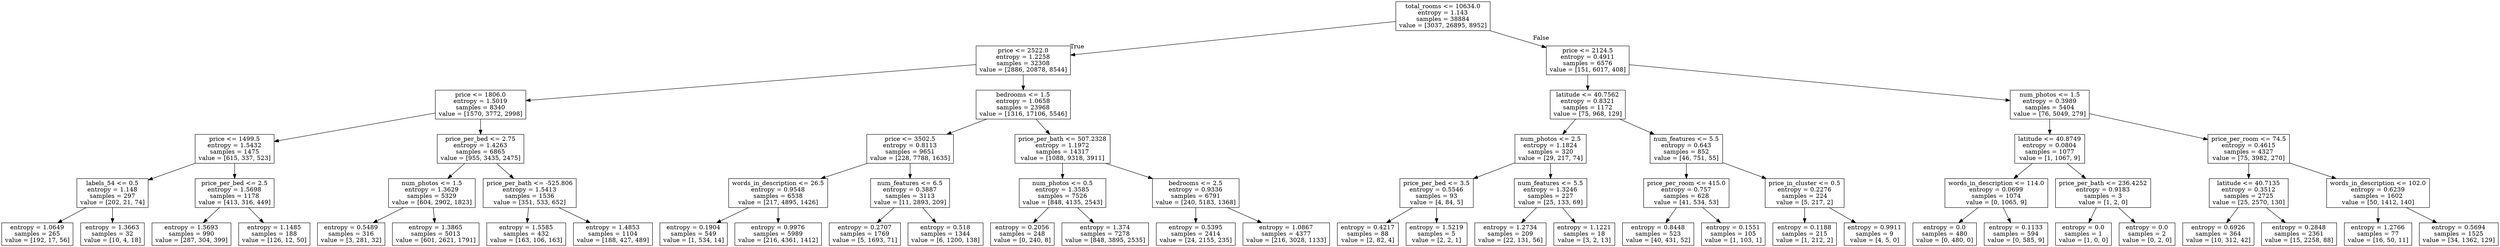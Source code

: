 digraph Tree {
node [shape=box] ;
0 [label="total_rooms <= 10634.0\nentropy = 1.143\nsamples = 38884\nvalue = [3037, 26895, 8952]"] ;
1 [label="price <= 2522.0\nentropy = 1.2258\nsamples = 32308\nvalue = [2886, 20878, 8544]"] ;
0 -> 1 [labeldistance=2.5, labelangle=45, headlabel="True"] ;
2 [label="price <= 1806.0\nentropy = 1.5019\nsamples = 8340\nvalue = [1570, 3772, 2998]"] ;
1 -> 2 ;
3 [label="price <= 1499.5\nentropy = 1.5432\nsamples = 1475\nvalue = [615, 337, 523]"] ;
2 -> 3 ;
4 [label="labels_54 <= 0.5\nentropy = 1.148\nsamples = 297\nvalue = [202, 21, 74]"] ;
3 -> 4 ;
5 [label="entropy = 1.0649\nsamples = 265\nvalue = [192, 17, 56]"] ;
4 -> 5 ;
6 [label="entropy = 1.3663\nsamples = 32\nvalue = [10, 4, 18]"] ;
4 -> 6 ;
7 [label="price_per_bed <= 2.5\nentropy = 1.5698\nsamples = 1178\nvalue = [413, 316, 449]"] ;
3 -> 7 ;
8 [label="entropy = 1.5693\nsamples = 990\nvalue = [287, 304, 399]"] ;
7 -> 8 ;
9 [label="entropy = 1.1485\nsamples = 188\nvalue = [126, 12, 50]"] ;
7 -> 9 ;
10 [label="price_per_bed <= 2.75\nentropy = 1.4263\nsamples = 6865\nvalue = [955, 3435, 2475]"] ;
2 -> 10 ;
11 [label="num_photos <= 1.5\nentropy = 1.3629\nsamples = 5329\nvalue = [604, 2902, 1823]"] ;
10 -> 11 ;
12 [label="entropy = 0.5489\nsamples = 316\nvalue = [3, 281, 32]"] ;
11 -> 12 ;
13 [label="entropy = 1.3865\nsamples = 5013\nvalue = [601, 2621, 1791]"] ;
11 -> 13 ;
14 [label="price_per_bath <= -525.806\nentropy = 1.5413\nsamples = 1536\nvalue = [351, 533, 652]"] ;
10 -> 14 ;
15 [label="entropy = 1.5585\nsamples = 432\nvalue = [163, 106, 163]"] ;
14 -> 15 ;
16 [label="entropy = 1.4853\nsamples = 1104\nvalue = [188, 427, 489]"] ;
14 -> 16 ;
17 [label="bedrooms <= 1.5\nentropy = 1.0658\nsamples = 23968\nvalue = [1316, 17106, 5546]"] ;
1 -> 17 ;
18 [label="price <= 3502.5\nentropy = 0.8113\nsamples = 9651\nvalue = [228, 7788, 1635]"] ;
17 -> 18 ;
19 [label="words_in_description <= 26.5\nentropy = 0.9548\nsamples = 6538\nvalue = [217, 4895, 1426]"] ;
18 -> 19 ;
20 [label="entropy = 0.1904\nsamples = 549\nvalue = [1, 534, 14]"] ;
19 -> 20 ;
21 [label="entropy = 0.9976\nsamples = 5989\nvalue = [216, 4361, 1412]"] ;
19 -> 21 ;
22 [label="num_features <= 6.5\nentropy = 0.3887\nsamples = 3113\nvalue = [11, 2893, 209]"] ;
18 -> 22 ;
23 [label="entropy = 0.2707\nsamples = 1769\nvalue = [5, 1693, 71]"] ;
22 -> 23 ;
24 [label="entropy = 0.518\nsamples = 1344\nvalue = [6, 1200, 138]"] ;
22 -> 24 ;
25 [label="price_per_bath <= 507.2328\nentropy = 1.1972\nsamples = 14317\nvalue = [1088, 9318, 3911]"] ;
17 -> 25 ;
26 [label="num_photos <= 0.5\nentropy = 1.3585\nsamples = 7526\nvalue = [848, 4135, 2543]"] ;
25 -> 26 ;
27 [label="entropy = 0.2056\nsamples = 248\nvalue = [0, 240, 8]"] ;
26 -> 27 ;
28 [label="entropy = 1.374\nsamples = 7278\nvalue = [848, 3895, 2535]"] ;
26 -> 28 ;
29 [label="bedrooms <= 2.5\nentropy = 0.9336\nsamples = 6791\nvalue = [240, 5183, 1368]"] ;
25 -> 29 ;
30 [label="entropy = 0.5395\nsamples = 2414\nvalue = [24, 2155, 235]"] ;
29 -> 30 ;
31 [label="entropy = 1.0867\nsamples = 4377\nvalue = [216, 3028, 1133]"] ;
29 -> 31 ;
32 [label="price <= 2124.5\nentropy = 0.4911\nsamples = 6576\nvalue = [151, 6017, 408]"] ;
0 -> 32 [labeldistance=2.5, labelangle=-45, headlabel="False"] ;
33 [label="latitude <= 40.7562\nentropy = 0.8321\nsamples = 1172\nvalue = [75, 968, 129]"] ;
32 -> 33 ;
34 [label="num_photos <= 2.5\nentropy = 1.1824\nsamples = 320\nvalue = [29, 217, 74]"] ;
33 -> 34 ;
35 [label="price_per_bed <= 3.5\nentropy = 0.5546\nsamples = 93\nvalue = [4, 84, 5]"] ;
34 -> 35 ;
36 [label="entropy = 0.4217\nsamples = 88\nvalue = [2, 82, 4]"] ;
35 -> 36 ;
37 [label="entropy = 1.5219\nsamples = 5\nvalue = [2, 2, 1]"] ;
35 -> 37 ;
38 [label="num_features <= 5.5\nentropy = 1.3246\nsamples = 227\nvalue = [25, 133, 69]"] ;
34 -> 38 ;
39 [label="entropy = 1.2734\nsamples = 209\nvalue = [22, 131, 56]"] ;
38 -> 39 ;
40 [label="entropy = 1.1221\nsamples = 18\nvalue = [3, 2, 13]"] ;
38 -> 40 ;
41 [label="num_features <= 5.5\nentropy = 0.643\nsamples = 852\nvalue = [46, 751, 55]"] ;
33 -> 41 ;
42 [label="price_per_room <= 415.0\nentropy = 0.757\nsamples = 628\nvalue = [41, 534, 53]"] ;
41 -> 42 ;
43 [label="entropy = 0.8448\nsamples = 523\nvalue = [40, 431, 52]"] ;
42 -> 43 ;
44 [label="entropy = 0.1551\nsamples = 105\nvalue = [1, 103, 1]"] ;
42 -> 44 ;
45 [label="price_in_cluster <= 0.5\nentropy = 0.2276\nsamples = 224\nvalue = [5, 217, 2]"] ;
41 -> 45 ;
46 [label="entropy = 0.1188\nsamples = 215\nvalue = [1, 212, 2]"] ;
45 -> 46 ;
47 [label="entropy = 0.9911\nsamples = 9\nvalue = [4, 5, 0]"] ;
45 -> 47 ;
48 [label="num_photos <= 1.5\nentropy = 0.3989\nsamples = 5404\nvalue = [76, 5049, 279]"] ;
32 -> 48 ;
49 [label="latitude <= 40.8749\nentropy = 0.0804\nsamples = 1077\nvalue = [1, 1067, 9]"] ;
48 -> 49 ;
50 [label="words_in_description <= 114.0\nentropy = 0.0699\nsamples = 1074\nvalue = [0, 1065, 9]"] ;
49 -> 50 ;
51 [label="entropy = 0.0\nsamples = 480\nvalue = [0, 480, 0]"] ;
50 -> 51 ;
52 [label="entropy = 0.1133\nsamples = 594\nvalue = [0, 585, 9]"] ;
50 -> 52 ;
53 [label="price_per_bath <= 236.4252\nentropy = 0.9183\nsamples = 3\nvalue = [1, 2, 0]"] ;
49 -> 53 ;
54 [label="entropy = 0.0\nsamples = 1\nvalue = [1, 0, 0]"] ;
53 -> 54 ;
55 [label="entropy = 0.0\nsamples = 2\nvalue = [0, 2, 0]"] ;
53 -> 55 ;
56 [label="price_per_room <= 74.5\nentropy = 0.4615\nsamples = 4327\nvalue = [75, 3982, 270]"] ;
48 -> 56 ;
57 [label="latitude <= 40.7135\nentropy = 0.3512\nsamples = 2725\nvalue = [25, 2570, 130]"] ;
56 -> 57 ;
58 [label="entropy = 0.6926\nsamples = 364\nvalue = [10, 312, 42]"] ;
57 -> 58 ;
59 [label="entropy = 0.2848\nsamples = 2361\nvalue = [15, 2258, 88]"] ;
57 -> 59 ;
60 [label="words_in_description <= 102.0\nentropy = 0.6239\nsamples = 1602\nvalue = [50, 1412, 140]"] ;
56 -> 60 ;
61 [label="entropy = 1.2766\nsamples = 77\nvalue = [16, 50, 11]"] ;
60 -> 61 ;
62 [label="entropy = 0.5694\nsamples = 1525\nvalue = [34, 1362, 129]"] ;
60 -> 62 ;
}